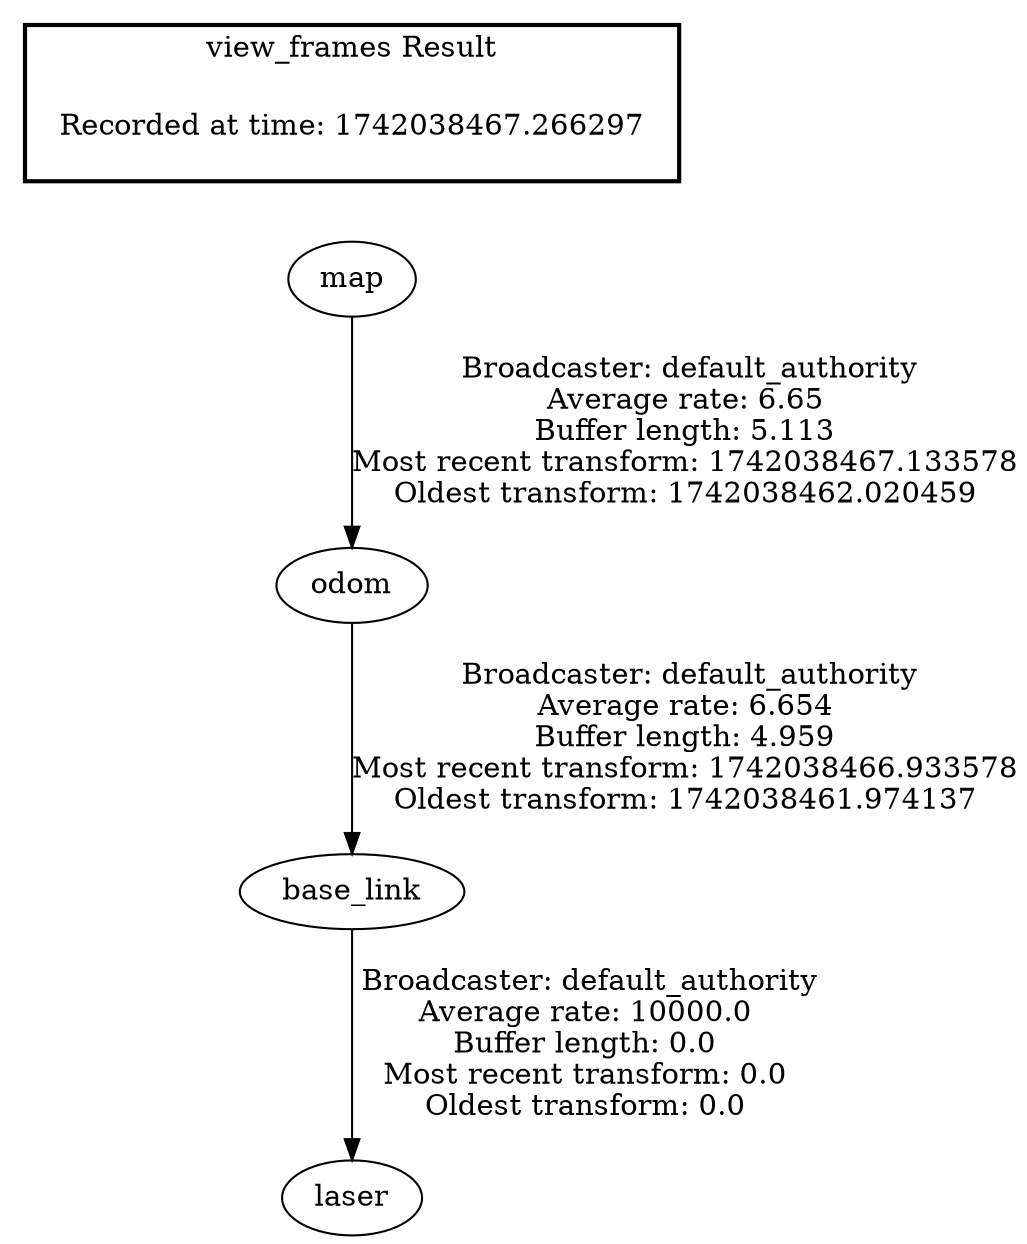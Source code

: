 digraph G {
"map" -> "odom"[label=" Broadcaster: default_authority\nAverage rate: 6.65\nBuffer length: 5.113\nMost recent transform: 1742038467.133578\nOldest transform: 1742038462.020459\n"];
"base_link" -> "laser"[label=" Broadcaster: default_authority\nAverage rate: 10000.0\nBuffer length: 0.0\nMost recent transform: 0.0\nOldest transform: 0.0\n"];
"odom" -> "base_link"[label=" Broadcaster: default_authority\nAverage rate: 6.654\nBuffer length: 4.959\nMost recent transform: 1742038466.933578\nOldest transform: 1742038461.974137\n"];
edge [style=invis];
 subgraph cluster_legend { style=bold; color=black; label ="view_frames Result";
"Recorded at time: 1742038467.266297"[ shape=plaintext ] ;
}->"map";
}